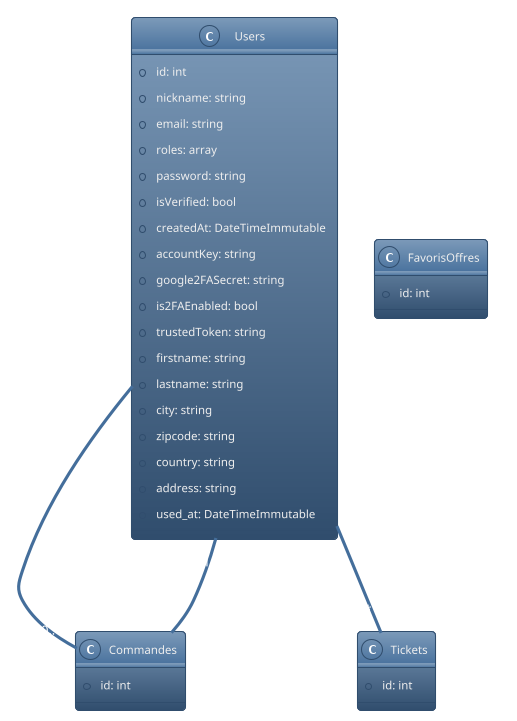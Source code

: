 @startuml Users_Entity_Detail
!theme spacelab

class Users {
    +id: int
    +nickname: string
    +email: string
    +roles: array
    +password: string
    +isVerified: bool
    +createdAt: DateTimeImmutable
    +accountKey: string
    +google2FASecret: string
    +is2FAEnabled: bool
    +trustedToken: string
    +firstname: string
    +lastname: string
    +city: string
    +zipcode: string
    +country: string
    +address: string
    +used_at: DateTimeImmutable
}

class Commandes {
    +id: int
}

class Tickets {
    +id: int
}

class FavorisOffres {
    +id: int
}

' ---------------- Relations Doctrine ----------------
' Un utilisateur peut avoir plusieurs commandes
Users "1" -- "0..*" Commandes : OneToMany / commandes
Commandes "*" -- "1" Users : ManyToOne / user

' Un utilisateur peut posséder plusieurs tickets et peut aussi les avoir validés
Users "1" -- "0..*" Tickets : OneToMany / tickets*
